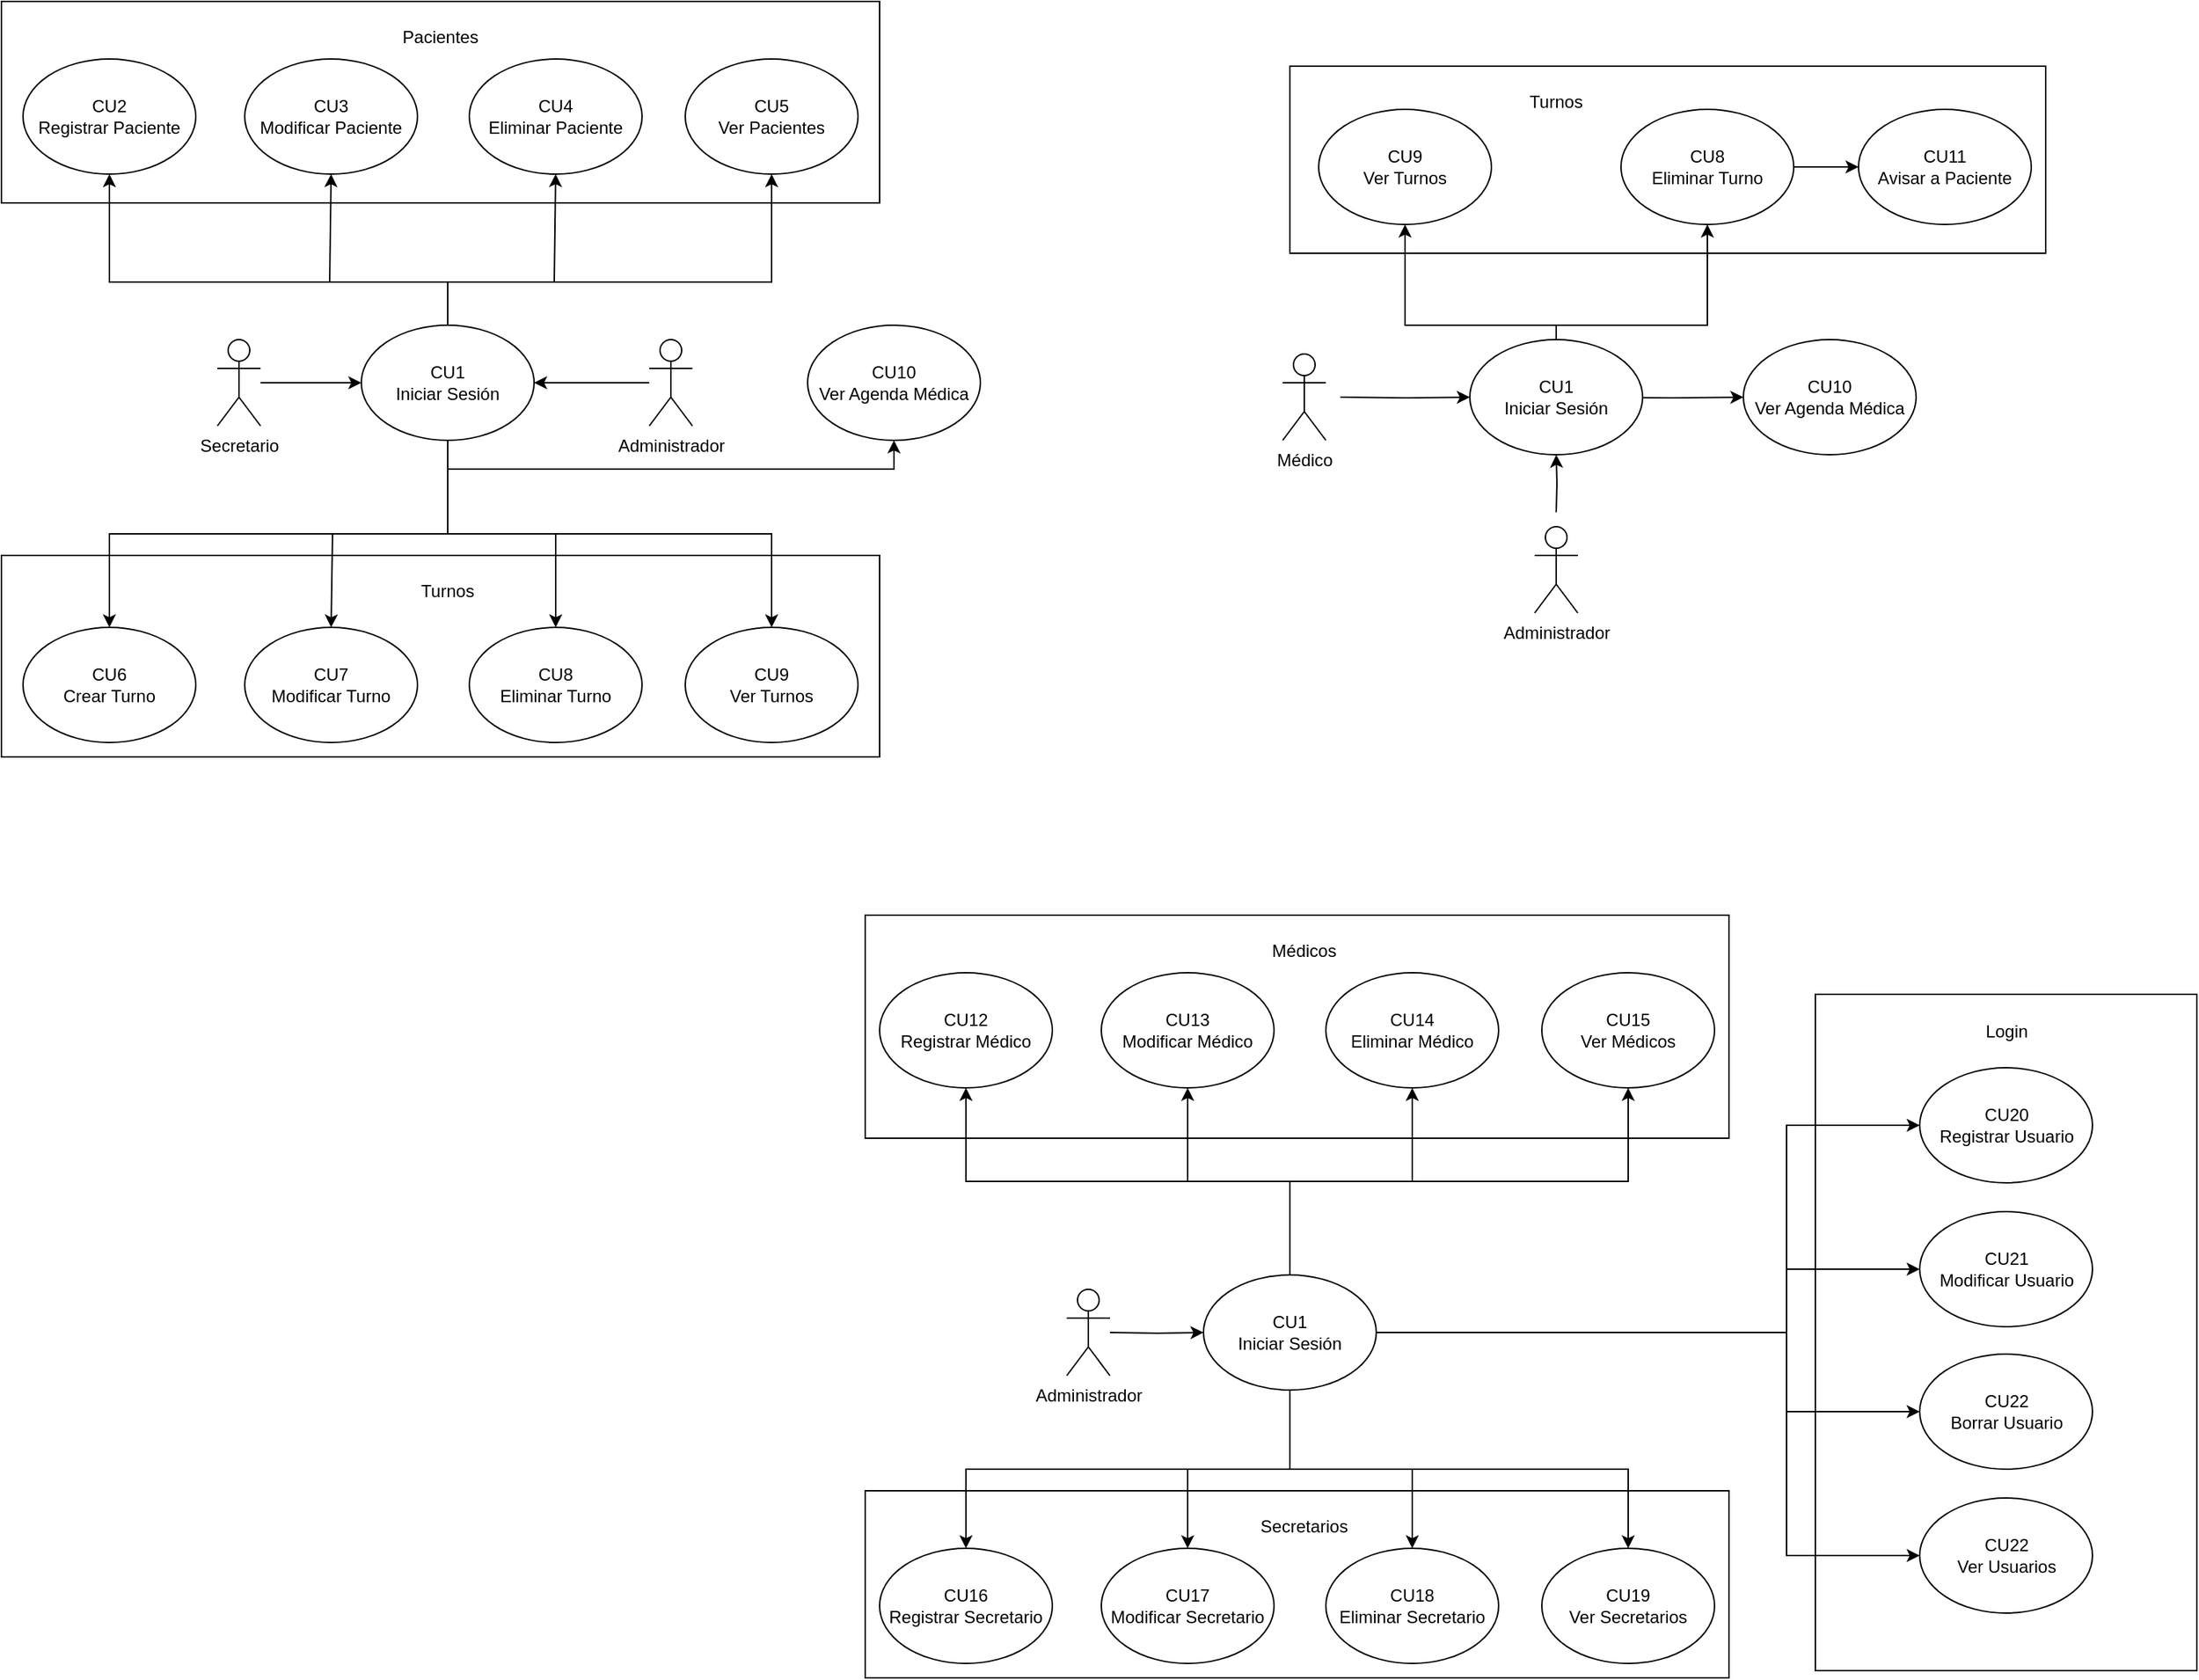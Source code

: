 <mxfile version="26.2.12">
  <diagram name="Page-1" id="w7RQ2Kluu5mRA7ETLE94">
    <mxGraphModel dx="985" dy="540" grid="1" gridSize="10" guides="1" tooltips="1" connect="1" arrows="1" fold="1" page="1" pageScale="1" pageWidth="827" pageHeight="1169" math="0" shadow="0">
      <root>
        <mxCell id="0" />
        <mxCell id="1" parent="0" />
        <mxCell id="7DByCaR6NHAsQpXdXXvd-112" value="" style="rounded=0;whiteSpace=wrap;html=1;" parent="1" vertex="1">
          <mxGeometry x="1370" y="775" width="265" height="470" as="geometry" />
        </mxCell>
        <mxCell id="7DByCaR6NHAsQpXdXXvd-98" value="" style="rounded=0;whiteSpace=wrap;html=1;" parent="1" vertex="1">
          <mxGeometry x="710" y="1120" width="600" height="130" as="geometry" />
        </mxCell>
        <mxCell id="7DByCaR6NHAsQpXdXXvd-84" value="" style="rounded=0;whiteSpace=wrap;html=1;" parent="1" vertex="1">
          <mxGeometry x="710" y="720" width="600" height="155" as="geometry" />
        </mxCell>
        <mxCell id="7DByCaR6NHAsQpXdXXvd-65" value="" style="rounded=0;whiteSpace=wrap;html=1;" parent="1" vertex="1">
          <mxGeometry x="1005" y="130" width="525" height="130" as="geometry" />
        </mxCell>
        <mxCell id="7DByCaR6NHAsQpXdXXvd-30" value="" style="rounded=0;whiteSpace=wrap;html=1;" parent="1" vertex="1">
          <mxGeometry x="110" y="470" width="610" height="140" as="geometry" />
        </mxCell>
        <mxCell id="7DByCaR6NHAsQpXdXXvd-17" value="" style="rounded=0;whiteSpace=wrap;html=1;" parent="1" vertex="1">
          <mxGeometry x="110" y="85" width="610" height="140" as="geometry" />
        </mxCell>
        <mxCell id="7DByCaR6NHAsQpXdXXvd-1" value="Secretario" style="shape=umlActor;verticalLabelPosition=bottom;verticalAlign=top;html=1;outlineConnect=0;" parent="1" vertex="1">
          <mxGeometry x="260" y="320" width="30" height="60" as="geometry" />
        </mxCell>
        <mxCell id="7DByCaR6NHAsQpXdXXvd-2" value="" style="endArrow=classic;html=1;rounded=0;" parent="1" source="7DByCaR6NHAsQpXdXXvd-1" edge="1">
          <mxGeometry width="50" height="50" relative="1" as="geometry">
            <mxPoint x="390" y="420" as="sourcePoint" />
            <mxPoint x="360" y="350" as="targetPoint" />
          </mxGeometry>
        </mxCell>
        <mxCell id="7DByCaR6NHAsQpXdXXvd-41" style="edgeStyle=orthogonalEdgeStyle;rounded=0;orthogonalLoop=1;jettySize=auto;html=1;exitX=0.5;exitY=1;exitDx=0;exitDy=0;entryX=0.5;entryY=0;entryDx=0;entryDy=0;" parent="1" source="7DByCaR6NHAsQpXdXXvd-3" target="7DByCaR6NHAsQpXdXXvd-37" edge="1">
          <mxGeometry relative="1" as="geometry" />
        </mxCell>
        <mxCell id="7DByCaR6NHAsQpXdXXvd-42" style="edgeStyle=orthogonalEdgeStyle;rounded=0;orthogonalLoop=1;jettySize=auto;html=1;exitX=0.5;exitY=1;exitDx=0;exitDy=0;entryX=0.5;entryY=0;entryDx=0;entryDy=0;" parent="1" source="7DByCaR6NHAsQpXdXXvd-3" target="7DByCaR6NHAsQpXdXXvd-31" edge="1">
          <mxGeometry relative="1" as="geometry" />
        </mxCell>
        <mxCell id="7DByCaR6NHAsQpXdXXvd-47" style="edgeStyle=orthogonalEdgeStyle;rounded=0;orthogonalLoop=1;jettySize=auto;html=1;exitX=0.5;exitY=1;exitDx=0;exitDy=0;entryX=0.5;entryY=1;entryDx=0;entryDy=0;" parent="1" source="7DByCaR6NHAsQpXdXXvd-3" target="7DByCaR6NHAsQpXdXXvd-45" edge="1">
          <mxGeometry relative="1" as="geometry" />
        </mxCell>
        <mxCell id="7DByCaR6NHAsQpXdXXvd-3" value="" style="ellipse;whiteSpace=wrap;html=1;" parent="1" vertex="1">
          <mxGeometry x="360" y="310" width="120" height="80" as="geometry" />
        </mxCell>
        <mxCell id="7DByCaR6NHAsQpXdXXvd-4" value="CU1&lt;br&gt;Iniciar Sesión" style="text;html=1;align=center;verticalAlign=middle;whiteSpace=wrap;rounded=0;" parent="1" vertex="1">
          <mxGeometry x="370" y="335" width="100" height="30" as="geometry" />
        </mxCell>
        <mxCell id="7DByCaR6NHAsQpXdXXvd-6" value="" style="ellipse;whiteSpace=wrap;html=1;" parent="1" vertex="1">
          <mxGeometry x="125" y="125" width="120" height="80" as="geometry" />
        </mxCell>
        <mxCell id="7DByCaR6NHAsQpXdXXvd-7" value="CU2&lt;br&gt;Registrar Paciente" style="text;html=1;align=center;verticalAlign=middle;whiteSpace=wrap;rounded=0;" parent="1" vertex="1">
          <mxGeometry x="130" y="150" width="110" height="30" as="geometry" />
        </mxCell>
        <mxCell id="7DByCaR6NHAsQpXdXXvd-8" value="" style="ellipse;whiteSpace=wrap;html=1;" parent="1" vertex="1">
          <mxGeometry x="279" y="125" width="120" height="80" as="geometry" />
        </mxCell>
        <mxCell id="7DByCaR6NHAsQpXdXXvd-9" value="CU3&lt;br&gt;Modificar Paciente" style="text;html=1;align=center;verticalAlign=middle;whiteSpace=wrap;rounded=0;" parent="1" vertex="1">
          <mxGeometry x="284" y="150" width="110" height="30" as="geometry" />
        </mxCell>
        <mxCell id="7DByCaR6NHAsQpXdXXvd-13" value="" style="ellipse;whiteSpace=wrap;html=1;" parent="1" vertex="1">
          <mxGeometry x="435" y="125" width="120" height="80" as="geometry" />
        </mxCell>
        <mxCell id="7DByCaR6NHAsQpXdXXvd-14" value="CU4&lt;br&gt;Eliminar Paciente" style="text;html=1;align=center;verticalAlign=middle;whiteSpace=wrap;rounded=0;" parent="1" vertex="1">
          <mxGeometry x="440" y="150" width="110" height="30" as="geometry" />
        </mxCell>
        <mxCell id="7DByCaR6NHAsQpXdXXvd-15" value="" style="ellipse;whiteSpace=wrap;html=1;" parent="1" vertex="1">
          <mxGeometry x="585" y="125" width="120" height="80" as="geometry" />
        </mxCell>
        <mxCell id="7DByCaR6NHAsQpXdXXvd-16" value="CU5&lt;br&gt;Ver Pacientes" style="text;html=1;align=center;verticalAlign=middle;whiteSpace=wrap;rounded=0;" parent="1" vertex="1">
          <mxGeometry x="590" y="150" width="110" height="30" as="geometry" />
        </mxCell>
        <mxCell id="7DByCaR6NHAsQpXdXXvd-18" value="Pacientes" style="text;html=1;align=center;verticalAlign=middle;whiteSpace=wrap;rounded=0;" parent="1" vertex="1">
          <mxGeometry x="385" y="95" width="60" height="30" as="geometry" />
        </mxCell>
        <mxCell id="7DByCaR6NHAsQpXdXXvd-19" value="" style="endArrow=classic;html=1;rounded=0;exitX=0.5;exitY=0;exitDx=0;exitDy=0;entryX=0.5;entryY=1;entryDx=0;entryDy=0;" parent="1" source="7DByCaR6NHAsQpXdXXvd-3" target="7DByCaR6NHAsQpXdXXvd-6" edge="1">
          <mxGeometry width="50" height="50" relative="1" as="geometry">
            <mxPoint x="410" y="200" as="sourcePoint" />
            <mxPoint x="460" y="150" as="targetPoint" />
            <Array as="points">
              <mxPoint x="420" y="280" />
              <mxPoint x="185" y="280" />
            </Array>
          </mxGeometry>
        </mxCell>
        <mxCell id="7DByCaR6NHAsQpXdXXvd-20" value="" style="endArrow=classic;html=1;rounded=0;entryX=0.5;entryY=1;entryDx=0;entryDy=0;" parent="1" target="7DByCaR6NHAsQpXdXXvd-8" edge="1">
          <mxGeometry width="50" height="50" relative="1" as="geometry">
            <mxPoint x="338" y="280" as="sourcePoint" />
            <mxPoint x="460" y="150" as="targetPoint" />
          </mxGeometry>
        </mxCell>
        <mxCell id="7DByCaR6NHAsQpXdXXvd-21" value="" style="endArrow=classic;html=1;rounded=0;entryX=0.5;entryY=1;entryDx=0;entryDy=0;" parent="1" target="7DByCaR6NHAsQpXdXXvd-15" edge="1">
          <mxGeometry width="50" height="50" relative="1" as="geometry">
            <mxPoint x="420" y="280" as="sourcePoint" />
            <mxPoint x="480" y="220" as="targetPoint" />
            <Array as="points">
              <mxPoint x="645" y="280" />
            </Array>
          </mxGeometry>
        </mxCell>
        <mxCell id="7DByCaR6NHAsQpXdXXvd-22" value="" style="endArrow=classic;html=1;rounded=0;entryX=0.5;entryY=1;entryDx=0;entryDy=0;" parent="1" target="7DByCaR6NHAsQpXdXXvd-13" edge="1">
          <mxGeometry width="50" height="50" relative="1" as="geometry">
            <mxPoint x="494" y="280" as="sourcePoint" />
            <mxPoint x="480" y="220" as="targetPoint" />
          </mxGeometry>
        </mxCell>
        <mxCell id="7DByCaR6NHAsQpXdXXvd-24" value="Administrador" style="shape=umlActor;verticalLabelPosition=bottom;verticalAlign=top;html=1;outlineConnect=0;" parent="1" vertex="1">
          <mxGeometry x="560" y="320" width="30" height="60" as="geometry" />
        </mxCell>
        <mxCell id="7DByCaR6NHAsQpXdXXvd-29" value="" style="endArrow=classic;html=1;rounded=0;entryX=1;entryY=0.5;entryDx=0;entryDy=0;" parent="1" target="7DByCaR6NHAsQpXdXXvd-3" edge="1">
          <mxGeometry width="50" height="50" relative="1" as="geometry">
            <mxPoint x="560" y="350" as="sourcePoint" />
            <mxPoint x="530" y="300" as="targetPoint" />
          </mxGeometry>
        </mxCell>
        <mxCell id="7DByCaR6NHAsQpXdXXvd-31" value="" style="ellipse;whiteSpace=wrap;html=1;" parent="1" vertex="1">
          <mxGeometry x="125" y="520" width="120" height="80" as="geometry" />
        </mxCell>
        <mxCell id="7DByCaR6NHAsQpXdXXvd-32" value="CU6&lt;br&gt;Crear Turno" style="text;html=1;align=center;verticalAlign=middle;whiteSpace=wrap;rounded=0;" parent="1" vertex="1">
          <mxGeometry x="130" y="545" width="110" height="30" as="geometry" />
        </mxCell>
        <mxCell id="7DByCaR6NHAsQpXdXXvd-33" value="" style="ellipse;whiteSpace=wrap;html=1;" parent="1" vertex="1">
          <mxGeometry x="279" y="520" width="120" height="80" as="geometry" />
        </mxCell>
        <mxCell id="7DByCaR6NHAsQpXdXXvd-34" value="CU7&lt;br&gt;Modificar Turno" style="text;html=1;align=center;verticalAlign=middle;whiteSpace=wrap;rounded=0;" parent="1" vertex="1">
          <mxGeometry x="284" y="545" width="110" height="30" as="geometry" />
        </mxCell>
        <mxCell id="7DByCaR6NHAsQpXdXXvd-35" value="" style="ellipse;whiteSpace=wrap;html=1;" parent="1" vertex="1">
          <mxGeometry x="435" y="520" width="120" height="80" as="geometry" />
        </mxCell>
        <mxCell id="7DByCaR6NHAsQpXdXXvd-36" value="CU8&lt;br&gt;Eliminar Turno" style="text;html=1;align=center;verticalAlign=middle;whiteSpace=wrap;rounded=0;" parent="1" vertex="1">
          <mxGeometry x="440" y="545" width="110" height="30" as="geometry" />
        </mxCell>
        <mxCell id="7DByCaR6NHAsQpXdXXvd-37" value="" style="ellipse;whiteSpace=wrap;html=1;" parent="1" vertex="1">
          <mxGeometry x="585" y="520" width="120" height="80" as="geometry" />
        </mxCell>
        <mxCell id="7DByCaR6NHAsQpXdXXvd-38" value="CU9&lt;br&gt;Ver Turnos" style="text;html=1;align=center;verticalAlign=middle;whiteSpace=wrap;rounded=0;" parent="1" vertex="1">
          <mxGeometry x="590" y="545" width="110" height="30" as="geometry" />
        </mxCell>
        <mxCell id="7DByCaR6NHAsQpXdXXvd-39" value="Turnos" style="text;html=1;align=center;verticalAlign=middle;whiteSpace=wrap;rounded=0;" parent="1" vertex="1">
          <mxGeometry x="390" y="480" width="60" height="30" as="geometry" />
        </mxCell>
        <mxCell id="7DByCaR6NHAsQpXdXXvd-43" value="" style="endArrow=classic;html=1;rounded=0;entryX=0.5;entryY=0;entryDx=0;entryDy=0;" parent="1" target="7DByCaR6NHAsQpXdXXvd-35" edge="1">
          <mxGeometry width="50" height="50" relative="1" as="geometry">
            <mxPoint x="495" y="455" as="sourcePoint" />
            <mxPoint x="460" y="410" as="targetPoint" />
          </mxGeometry>
        </mxCell>
        <mxCell id="7DByCaR6NHAsQpXdXXvd-44" value="" style="endArrow=classic;html=1;rounded=0;entryX=0.5;entryY=0;entryDx=0;entryDy=0;" parent="1" target="7DByCaR6NHAsQpXdXXvd-33" edge="1">
          <mxGeometry width="50" height="50" relative="1" as="geometry">
            <mxPoint x="340" y="455" as="sourcePoint" />
            <mxPoint x="480" y="410" as="targetPoint" />
          </mxGeometry>
        </mxCell>
        <mxCell id="7DByCaR6NHAsQpXdXXvd-45" value="" style="ellipse;whiteSpace=wrap;html=1;" parent="1" vertex="1">
          <mxGeometry x="670" y="310" width="120" height="80" as="geometry" />
        </mxCell>
        <mxCell id="7DByCaR6NHAsQpXdXXvd-46" value="CU10&lt;br&gt;Ver Agenda Médica" style="text;html=1;align=center;verticalAlign=middle;whiteSpace=wrap;rounded=0;" parent="1" vertex="1">
          <mxGeometry x="675" y="335" width="110" height="30" as="geometry" />
        </mxCell>
        <mxCell id="7DByCaR6NHAsQpXdXXvd-54" style="edgeStyle=orthogonalEdgeStyle;rounded=0;orthogonalLoop=1;jettySize=auto;html=1;entryX=0;entryY=0.5;entryDx=0;entryDy=0;" parent="1" target="7DByCaR6NHAsQpXdXXvd-52" edge="1">
          <mxGeometry relative="1" as="geometry">
            <mxPoint x="1040" y="360" as="sourcePoint" />
          </mxGeometry>
        </mxCell>
        <mxCell id="7DByCaR6NHAsQpXdXXvd-48" value="Médico" style="shape=umlActor;verticalLabelPosition=bottom;verticalAlign=top;html=1;outlineConnect=0;" parent="1" vertex="1">
          <mxGeometry x="1000" y="330" width="30" height="60" as="geometry" />
        </mxCell>
        <mxCell id="7DByCaR6NHAsQpXdXXvd-58" style="edgeStyle=orthogonalEdgeStyle;rounded=0;orthogonalLoop=1;jettySize=auto;html=1;exitX=1;exitY=0.5;exitDx=0;exitDy=0;entryX=0;entryY=0.5;entryDx=0;entryDy=0;" parent="1" target="7DByCaR6NHAsQpXdXXvd-56" edge="1">
          <mxGeometry relative="1" as="geometry">
            <mxPoint x="1220" y="360" as="sourcePoint" />
          </mxGeometry>
        </mxCell>
        <mxCell id="7DByCaR6NHAsQpXdXXvd-68" style="edgeStyle=orthogonalEdgeStyle;rounded=0;orthogonalLoop=1;jettySize=auto;html=1;exitX=0.5;exitY=0;exitDx=0;exitDy=0;entryX=0.5;entryY=1;entryDx=0;entryDy=0;" parent="1" source="7DByCaR6NHAsQpXdXXvd-52" target="7DByCaR6NHAsQpXdXXvd-60" edge="1">
          <mxGeometry relative="1" as="geometry">
            <Array as="points">
              <mxPoint x="1190" y="310" />
              <mxPoint x="1295" y="310" />
            </Array>
          </mxGeometry>
        </mxCell>
        <mxCell id="7DByCaR6NHAsQpXdXXvd-69" style="edgeStyle=orthogonalEdgeStyle;rounded=0;orthogonalLoop=1;jettySize=auto;html=1;exitX=0.5;exitY=0;exitDx=0;exitDy=0;entryX=0.5;entryY=1;entryDx=0;entryDy=0;" parent="1" source="7DByCaR6NHAsQpXdXXvd-52" target="7DByCaR6NHAsQpXdXXvd-63" edge="1">
          <mxGeometry relative="1" as="geometry">
            <Array as="points">
              <mxPoint x="1190" y="310" />
              <mxPoint x="1085" y="310" />
            </Array>
          </mxGeometry>
        </mxCell>
        <mxCell id="7DByCaR6NHAsQpXdXXvd-52" value="" style="ellipse;whiteSpace=wrap;html=1;" parent="1" vertex="1">
          <mxGeometry x="1130" y="320" width="120" height="80" as="geometry" />
        </mxCell>
        <mxCell id="7DByCaR6NHAsQpXdXXvd-53" value="CU1&lt;br&gt;Iniciar Sesión" style="text;html=1;align=center;verticalAlign=middle;whiteSpace=wrap;rounded=0;" parent="1" vertex="1">
          <mxGeometry x="1140" y="345" width="100" height="30" as="geometry" />
        </mxCell>
        <mxCell id="7DByCaR6NHAsQpXdXXvd-56" value="" style="ellipse;whiteSpace=wrap;html=1;" parent="1" vertex="1">
          <mxGeometry x="1320" y="320" width="120" height="80" as="geometry" />
        </mxCell>
        <mxCell id="7DByCaR6NHAsQpXdXXvd-57" value="CU10&lt;br&gt;Ver Agenda Médica" style="text;html=1;align=center;verticalAlign=middle;whiteSpace=wrap;rounded=0;" parent="1" vertex="1">
          <mxGeometry x="1325" y="345" width="110" height="30" as="geometry" />
        </mxCell>
        <mxCell id="7DByCaR6NHAsQpXdXXvd-72" style="edgeStyle=orthogonalEdgeStyle;rounded=0;orthogonalLoop=1;jettySize=auto;html=1;exitX=1;exitY=0.5;exitDx=0;exitDy=0;entryX=0;entryY=0.5;entryDx=0;entryDy=0;" parent="1" source="7DByCaR6NHAsQpXdXXvd-60" target="7DByCaR6NHAsQpXdXXvd-70" edge="1">
          <mxGeometry relative="1" as="geometry" />
        </mxCell>
        <mxCell id="7DByCaR6NHAsQpXdXXvd-60" value="" style="ellipse;whiteSpace=wrap;html=1;" parent="1" vertex="1">
          <mxGeometry x="1235" y="160" width="120" height="80" as="geometry" />
        </mxCell>
        <mxCell id="7DByCaR6NHAsQpXdXXvd-61" value="CU8&lt;br&gt;Eliminar Turno" style="text;html=1;align=center;verticalAlign=middle;whiteSpace=wrap;rounded=0;" parent="1" vertex="1">
          <mxGeometry x="1240" y="185" width="110" height="30" as="geometry" />
        </mxCell>
        <mxCell id="7DByCaR6NHAsQpXdXXvd-63" value="" style="ellipse;whiteSpace=wrap;html=1;" parent="1" vertex="1">
          <mxGeometry x="1025" y="160" width="120" height="80" as="geometry" />
        </mxCell>
        <mxCell id="7DByCaR6NHAsQpXdXXvd-64" value="CU9&lt;br&gt;Ver Turnos" style="text;html=1;align=center;verticalAlign=middle;whiteSpace=wrap;rounded=0;" parent="1" vertex="1">
          <mxGeometry x="1030" y="185" width="110" height="30" as="geometry" />
        </mxCell>
        <mxCell id="7DByCaR6NHAsQpXdXXvd-66" value="Turnos" style="text;html=1;align=center;verticalAlign=middle;whiteSpace=wrap;rounded=0;" parent="1" vertex="1">
          <mxGeometry x="1160" y="140" width="60" height="30" as="geometry" />
        </mxCell>
        <mxCell id="7DByCaR6NHAsQpXdXXvd-70" value="" style="ellipse;whiteSpace=wrap;html=1;" parent="1" vertex="1">
          <mxGeometry x="1400" y="160" width="120" height="80" as="geometry" />
        </mxCell>
        <mxCell id="7DByCaR6NHAsQpXdXXvd-71" value="CU11&lt;br&gt;Avisar a Paciente" style="text;html=1;align=center;verticalAlign=middle;whiteSpace=wrap;rounded=0;" parent="1" vertex="1">
          <mxGeometry x="1405" y="185" width="110" height="30" as="geometry" />
        </mxCell>
        <mxCell id="7DByCaR6NHAsQpXdXXvd-74" style="edgeStyle=orthogonalEdgeStyle;rounded=0;orthogonalLoop=1;jettySize=auto;html=1;entryX=0.5;entryY=1;entryDx=0;entryDy=0;" parent="1" target="7DByCaR6NHAsQpXdXXvd-52" edge="1">
          <mxGeometry relative="1" as="geometry">
            <mxPoint x="1190" y="440" as="sourcePoint" />
          </mxGeometry>
        </mxCell>
        <mxCell id="7DByCaR6NHAsQpXdXXvd-73" value="Administrador" style="shape=umlActor;verticalLabelPosition=bottom;verticalAlign=top;html=1;outlineConnect=0;" parent="1" vertex="1">
          <mxGeometry x="1175" y="450" width="30" height="60" as="geometry" />
        </mxCell>
        <mxCell id="7DByCaR6NHAsQpXdXXvd-83" style="edgeStyle=orthogonalEdgeStyle;rounded=0;orthogonalLoop=1;jettySize=auto;html=1;entryX=0;entryY=0.5;entryDx=0;entryDy=0;" parent="1" target="7DByCaR6NHAsQpXdXXvd-81" edge="1">
          <mxGeometry relative="1" as="geometry">
            <mxPoint x="880" y="1010" as="sourcePoint" />
          </mxGeometry>
        </mxCell>
        <mxCell id="7DByCaR6NHAsQpXdXXvd-77" value="Administrador" style="shape=umlActor;verticalLabelPosition=bottom;verticalAlign=top;html=1;outlineConnect=0;" parent="1" vertex="1">
          <mxGeometry x="850" y="980" width="30" height="60" as="geometry" />
        </mxCell>
        <mxCell id="7DByCaR6NHAsQpXdXXvd-94" style="edgeStyle=orthogonalEdgeStyle;rounded=0;orthogonalLoop=1;jettySize=auto;html=1;exitX=0.5;exitY=0;exitDx=0;exitDy=0;entryX=0.5;entryY=1;entryDx=0;entryDy=0;" parent="1" source="7DByCaR6NHAsQpXdXXvd-81" target="7DByCaR6NHAsQpXdXXvd-85" edge="1">
          <mxGeometry relative="1" as="geometry" />
        </mxCell>
        <mxCell id="7DByCaR6NHAsQpXdXXvd-95" style="edgeStyle=orthogonalEdgeStyle;rounded=0;orthogonalLoop=1;jettySize=auto;html=1;exitX=0.5;exitY=0;exitDx=0;exitDy=0;entryX=0.5;entryY=1;entryDx=0;entryDy=0;" parent="1" source="7DByCaR6NHAsQpXdXXvd-81" target="7DByCaR6NHAsQpXdXXvd-91" edge="1">
          <mxGeometry relative="1" as="geometry" />
        </mxCell>
        <mxCell id="7DByCaR6NHAsQpXdXXvd-108" style="edgeStyle=orthogonalEdgeStyle;rounded=0;orthogonalLoop=1;jettySize=auto;html=1;exitX=0.5;exitY=1;exitDx=0;exitDy=0;entryX=0.5;entryY=0;entryDx=0;entryDy=0;" parent="1" source="7DByCaR6NHAsQpXdXXvd-81" target="7DByCaR6NHAsQpXdXXvd-99" edge="1">
          <mxGeometry relative="1" as="geometry" />
        </mxCell>
        <mxCell id="7DByCaR6NHAsQpXdXXvd-109" style="edgeStyle=orthogonalEdgeStyle;rounded=0;orthogonalLoop=1;jettySize=auto;html=1;exitX=0.5;exitY=1;exitDx=0;exitDy=0;entryX=0.5;entryY=0;entryDx=0;entryDy=0;" parent="1" source="7DByCaR6NHAsQpXdXXvd-81" target="7DByCaR6NHAsQpXdXXvd-105" edge="1">
          <mxGeometry relative="1" as="geometry" />
        </mxCell>
        <mxCell id="7DByCaR6NHAsQpXdXXvd-110" style="edgeStyle=orthogonalEdgeStyle;rounded=0;orthogonalLoop=1;jettySize=auto;html=1;exitX=0.5;exitY=1;exitDx=0;exitDy=0;entryX=0.5;entryY=0;entryDx=0;entryDy=0;" parent="1" source="7DByCaR6NHAsQpXdXXvd-81" target="7DByCaR6NHAsQpXdXXvd-103" edge="1">
          <mxGeometry relative="1" as="geometry" />
        </mxCell>
        <mxCell id="7DByCaR6NHAsQpXdXXvd-111" style="edgeStyle=orthogonalEdgeStyle;rounded=0;orthogonalLoop=1;jettySize=auto;html=1;exitX=0.5;exitY=1;exitDx=0;exitDy=0;entryX=0.5;entryY=0;entryDx=0;entryDy=0;" parent="1" source="7DByCaR6NHAsQpXdXXvd-81" target="7DByCaR6NHAsQpXdXXvd-101" edge="1">
          <mxGeometry relative="1" as="geometry" />
        </mxCell>
        <mxCell id="7DByCaR6NHAsQpXdXXvd-122" style="edgeStyle=orthogonalEdgeStyle;rounded=0;orthogonalLoop=1;jettySize=auto;html=1;exitX=1;exitY=0.5;exitDx=0;exitDy=0;entryX=0;entryY=0.5;entryDx=0;entryDy=0;" parent="1" source="7DByCaR6NHAsQpXdXXvd-81" target="7DByCaR6NHAsQpXdXXvd-113" edge="1">
          <mxGeometry relative="1" as="geometry">
            <Array as="points">
              <mxPoint x="1350" y="1010" />
              <mxPoint x="1350" y="866" />
            </Array>
          </mxGeometry>
        </mxCell>
        <mxCell id="7DByCaR6NHAsQpXdXXvd-123" style="edgeStyle=orthogonalEdgeStyle;rounded=0;orthogonalLoop=1;jettySize=auto;html=1;exitX=1;exitY=0.5;exitDx=0;exitDy=0;entryX=0;entryY=0.5;entryDx=0;entryDy=0;" parent="1" source="7DByCaR6NHAsQpXdXXvd-81" target="7DByCaR6NHAsQpXdXXvd-116" edge="1">
          <mxGeometry relative="1" as="geometry">
            <Array as="points">
              <mxPoint x="1350" y="1010" />
              <mxPoint x="1350" y="966" />
            </Array>
          </mxGeometry>
        </mxCell>
        <mxCell id="7DByCaR6NHAsQpXdXXvd-124" style="edgeStyle=orthogonalEdgeStyle;rounded=0;orthogonalLoop=1;jettySize=auto;html=1;exitX=1;exitY=0.5;exitDx=0;exitDy=0;entryX=0;entryY=0.5;entryDx=0;entryDy=0;" parent="1" source="7DByCaR6NHAsQpXdXXvd-81" target="7DByCaR6NHAsQpXdXXvd-120" edge="1">
          <mxGeometry relative="1" as="geometry">
            <Array as="points">
              <mxPoint x="1350" y="1010" />
              <mxPoint x="1350" y="1165" />
            </Array>
          </mxGeometry>
        </mxCell>
        <mxCell id="7DByCaR6NHAsQpXdXXvd-125" style="edgeStyle=orthogonalEdgeStyle;rounded=0;orthogonalLoop=1;jettySize=auto;html=1;exitX=1;exitY=0.5;exitDx=0;exitDy=0;entryX=0;entryY=0.5;entryDx=0;entryDy=0;" parent="1" source="7DByCaR6NHAsQpXdXXvd-81" target="7DByCaR6NHAsQpXdXXvd-118" edge="1">
          <mxGeometry relative="1" as="geometry">
            <Array as="points">
              <mxPoint x="1350" y="1010" />
              <mxPoint x="1350" y="1065" />
            </Array>
          </mxGeometry>
        </mxCell>
        <mxCell id="7DByCaR6NHAsQpXdXXvd-81" value="" style="ellipse;whiteSpace=wrap;html=1;" parent="1" vertex="1">
          <mxGeometry x="945" y="970" width="120" height="80" as="geometry" />
        </mxCell>
        <mxCell id="7DByCaR6NHAsQpXdXXvd-82" value="CU1&lt;br&gt;Iniciar Sesión" style="text;html=1;align=center;verticalAlign=middle;whiteSpace=wrap;rounded=0;" parent="1" vertex="1">
          <mxGeometry x="955" y="995" width="100" height="30" as="geometry" />
        </mxCell>
        <mxCell id="7DByCaR6NHAsQpXdXXvd-85" value="" style="ellipse;whiteSpace=wrap;html=1;" parent="1" vertex="1">
          <mxGeometry x="720" y="760" width="120" height="80" as="geometry" />
        </mxCell>
        <mxCell id="7DByCaR6NHAsQpXdXXvd-86" value="CU12&lt;br&gt;Registrar Médico" style="text;html=1;align=center;verticalAlign=middle;whiteSpace=wrap;rounded=0;" parent="1" vertex="1">
          <mxGeometry x="725" y="785" width="110" height="30" as="geometry" />
        </mxCell>
        <mxCell id="7DByCaR6NHAsQpXdXXvd-87" value="" style="ellipse;whiteSpace=wrap;html=1;" parent="1" vertex="1">
          <mxGeometry x="874" y="760" width="120" height="80" as="geometry" />
        </mxCell>
        <mxCell id="7DByCaR6NHAsQpXdXXvd-88" value="CU13&lt;br&gt;Modificar Médico" style="text;html=1;align=center;verticalAlign=middle;whiteSpace=wrap;rounded=0;" parent="1" vertex="1">
          <mxGeometry x="879" y="785" width="110" height="30" as="geometry" />
        </mxCell>
        <mxCell id="7DByCaR6NHAsQpXdXXvd-89" value="" style="ellipse;whiteSpace=wrap;html=1;" parent="1" vertex="1">
          <mxGeometry x="1030" y="760" width="120" height="80" as="geometry" />
        </mxCell>
        <mxCell id="7DByCaR6NHAsQpXdXXvd-90" value="CU14&lt;br&gt;Eliminar Médico" style="text;html=1;align=center;verticalAlign=middle;whiteSpace=wrap;rounded=0;" parent="1" vertex="1">
          <mxGeometry x="1035" y="785" width="110" height="30" as="geometry" />
        </mxCell>
        <mxCell id="7DByCaR6NHAsQpXdXXvd-91" value="" style="ellipse;whiteSpace=wrap;html=1;" parent="1" vertex="1">
          <mxGeometry x="1180" y="760" width="120" height="80" as="geometry" />
        </mxCell>
        <mxCell id="7DByCaR6NHAsQpXdXXvd-92" value="CU15&lt;br&gt;Ver Médicos" style="text;html=1;align=center;verticalAlign=middle;whiteSpace=wrap;rounded=0;" parent="1" vertex="1">
          <mxGeometry x="1185" y="785" width="110" height="30" as="geometry" />
        </mxCell>
        <mxCell id="7DByCaR6NHAsQpXdXXvd-93" value="Médicos" style="text;html=1;align=center;verticalAlign=middle;whiteSpace=wrap;rounded=0;" parent="1" vertex="1">
          <mxGeometry x="985" y="730" width="60" height="30" as="geometry" />
        </mxCell>
        <mxCell id="7DByCaR6NHAsQpXdXXvd-96" value="" style="endArrow=classic;html=1;rounded=0;entryX=0.5;entryY=1;entryDx=0;entryDy=0;" parent="1" target="7DByCaR6NHAsQpXdXXvd-87" edge="1">
          <mxGeometry width="50" height="50" relative="1" as="geometry">
            <mxPoint x="934" y="905" as="sourcePoint" />
            <mxPoint x="1080" y="830" as="targetPoint" />
          </mxGeometry>
        </mxCell>
        <mxCell id="7DByCaR6NHAsQpXdXXvd-97" value="" style="endArrow=classic;html=1;rounded=0;entryX=0.5;entryY=1;entryDx=0;entryDy=0;" parent="1" target="7DByCaR6NHAsQpXdXXvd-89" edge="1">
          <mxGeometry width="50" height="50" relative="1" as="geometry">
            <mxPoint x="1090" y="905" as="sourcePoint" />
            <mxPoint x="1060" y="860" as="targetPoint" />
          </mxGeometry>
        </mxCell>
        <mxCell id="7DByCaR6NHAsQpXdXXvd-99" value="" style="ellipse;whiteSpace=wrap;html=1;" parent="1" vertex="1">
          <mxGeometry x="720" y="1160" width="120" height="80" as="geometry" />
        </mxCell>
        <mxCell id="7DByCaR6NHAsQpXdXXvd-100" value="CU16&lt;br&gt;Registrar Secretario" style="text;html=1;align=center;verticalAlign=middle;whiteSpace=wrap;rounded=0;" parent="1" vertex="1">
          <mxGeometry x="725" y="1185" width="110" height="30" as="geometry" />
        </mxCell>
        <mxCell id="7DByCaR6NHAsQpXdXXvd-101" value="" style="ellipse;whiteSpace=wrap;html=1;" parent="1" vertex="1">
          <mxGeometry x="874" y="1160" width="120" height="80" as="geometry" />
        </mxCell>
        <mxCell id="7DByCaR6NHAsQpXdXXvd-102" value="CU17&lt;br&gt;Modificar Secretario" style="text;html=1;align=center;verticalAlign=middle;whiteSpace=wrap;rounded=0;" parent="1" vertex="1">
          <mxGeometry x="879" y="1185" width="110" height="30" as="geometry" />
        </mxCell>
        <mxCell id="7DByCaR6NHAsQpXdXXvd-103" value="" style="ellipse;whiteSpace=wrap;html=1;" parent="1" vertex="1">
          <mxGeometry x="1030" y="1160" width="120" height="80" as="geometry" />
        </mxCell>
        <mxCell id="7DByCaR6NHAsQpXdXXvd-104" value="CU18&lt;br&gt;Eliminar Secretario" style="text;html=1;align=center;verticalAlign=middle;whiteSpace=wrap;rounded=0;" parent="1" vertex="1">
          <mxGeometry x="1035" y="1185" width="110" height="30" as="geometry" />
        </mxCell>
        <mxCell id="7DByCaR6NHAsQpXdXXvd-105" value="" style="ellipse;whiteSpace=wrap;html=1;" parent="1" vertex="1">
          <mxGeometry x="1180" y="1160" width="120" height="80" as="geometry" />
        </mxCell>
        <mxCell id="7DByCaR6NHAsQpXdXXvd-106" value="CU19&lt;br&gt;Ver Secretarios" style="text;html=1;align=center;verticalAlign=middle;whiteSpace=wrap;rounded=0;" parent="1" vertex="1">
          <mxGeometry x="1185" y="1185" width="110" height="30" as="geometry" />
        </mxCell>
        <mxCell id="7DByCaR6NHAsQpXdXXvd-107" value="Secretarios" style="text;html=1;align=center;verticalAlign=middle;whiteSpace=wrap;rounded=0;" parent="1" vertex="1">
          <mxGeometry x="985" y="1130" width="60" height="30" as="geometry" />
        </mxCell>
        <mxCell id="7DByCaR6NHAsQpXdXXvd-113" value="" style="ellipse;whiteSpace=wrap;html=1;" parent="1" vertex="1">
          <mxGeometry x="1442.5" y="826" width="120" height="80" as="geometry" />
        </mxCell>
        <mxCell id="7DByCaR6NHAsQpXdXXvd-114" value="CU20&lt;br&gt;Registrar Usuario" style="text;html=1;align=center;verticalAlign=middle;whiteSpace=wrap;rounded=0;" parent="1" vertex="1">
          <mxGeometry x="1447.5" y="851" width="110" height="30" as="geometry" />
        </mxCell>
        <mxCell id="7DByCaR6NHAsQpXdXXvd-115" value="Login" style="text;html=1;align=center;verticalAlign=middle;whiteSpace=wrap;rounded=0;" parent="1" vertex="1">
          <mxGeometry x="1472.5" y="786" width="60" height="30" as="geometry" />
        </mxCell>
        <mxCell id="7DByCaR6NHAsQpXdXXvd-116" value="" style="ellipse;whiteSpace=wrap;html=1;" parent="1" vertex="1">
          <mxGeometry x="1442.5" y="926" width="120" height="80" as="geometry" />
        </mxCell>
        <mxCell id="7DByCaR6NHAsQpXdXXvd-117" value="CU21&lt;br&gt;Modificar Usuario" style="text;html=1;align=center;verticalAlign=middle;whiteSpace=wrap;rounded=0;" parent="1" vertex="1">
          <mxGeometry x="1447.5" y="951" width="110" height="30" as="geometry" />
        </mxCell>
        <mxCell id="7DByCaR6NHAsQpXdXXvd-118" value="" style="ellipse;whiteSpace=wrap;html=1;" parent="1" vertex="1">
          <mxGeometry x="1442.5" y="1025" width="120" height="80" as="geometry" />
        </mxCell>
        <mxCell id="7DByCaR6NHAsQpXdXXvd-119" value="CU22&lt;br&gt;Borrar Usuario" style="text;html=1;align=center;verticalAlign=middle;whiteSpace=wrap;rounded=0;" parent="1" vertex="1">
          <mxGeometry x="1447.5" y="1050" width="110" height="30" as="geometry" />
        </mxCell>
        <mxCell id="7DByCaR6NHAsQpXdXXvd-120" value="" style="ellipse;whiteSpace=wrap;html=1;" parent="1" vertex="1">
          <mxGeometry x="1442.5" y="1125" width="120" height="80" as="geometry" />
        </mxCell>
        <mxCell id="7DByCaR6NHAsQpXdXXvd-121" value="CU22&lt;br&gt;Ver Usuarios" style="text;html=1;align=center;verticalAlign=middle;whiteSpace=wrap;rounded=0;" parent="1" vertex="1">
          <mxGeometry x="1447.5" y="1150" width="110" height="30" as="geometry" />
        </mxCell>
      </root>
    </mxGraphModel>
  </diagram>
</mxfile>
